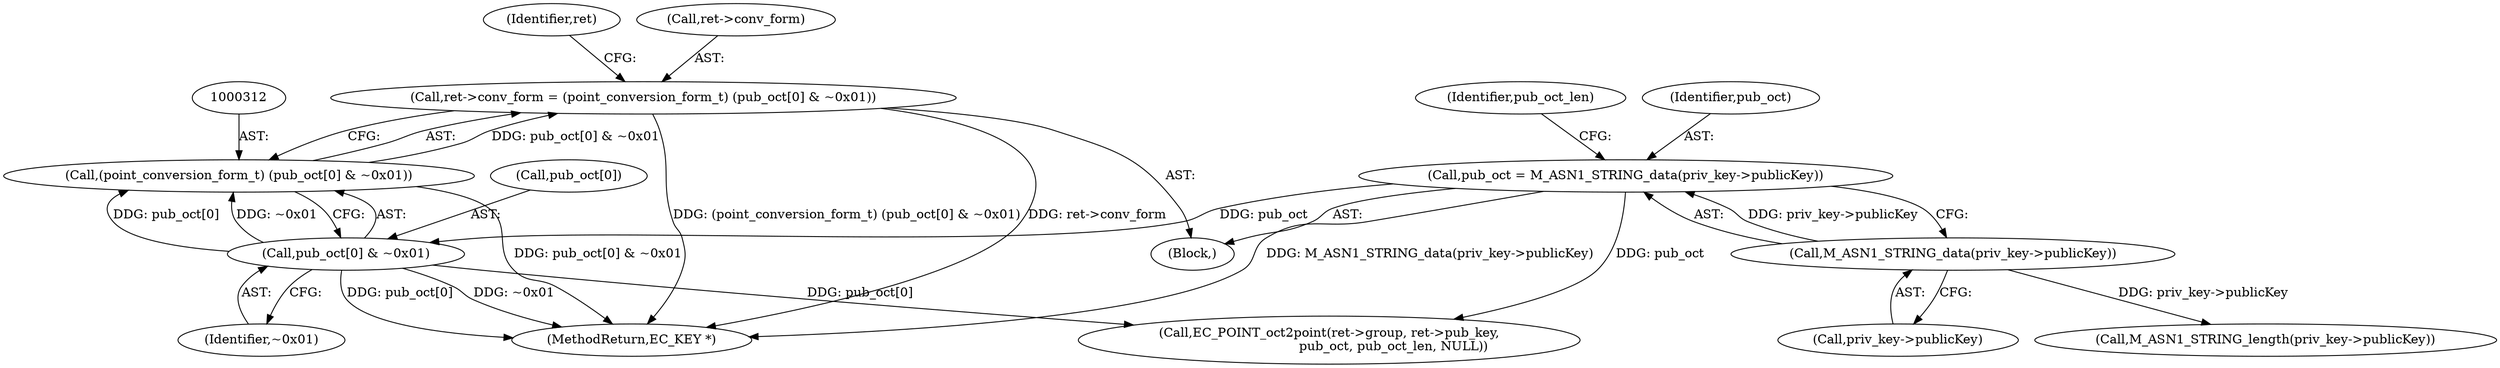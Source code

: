 digraph "0_openssl_1b4a8df38fc9ab3c089ca5765075ee53ec5bd66a@pointer" {
"1000307" [label="(Call,ret->conv_form = (point_conversion_form_t) (pub_oct[0] & ~0x01))"];
"1000311" [label="(Call,(point_conversion_form_t) (pub_oct[0] & ~0x01))"];
"1000313" [label="(Call,pub_oct[0] & ~0x01)"];
"1000295" [label="(Call,pub_oct = M_ASN1_STRING_data(priv_key->publicKey))"];
"1000297" [label="(Call,M_ASN1_STRING_data(priv_key->publicKey))"];
"1000296" [label="(Identifier,pub_oct)"];
"1000317" [label="(Identifier,~0x01)"];
"1000352" [label="(MethodReturn,EC_KEY *)"];
"1000320" [label="(Call,EC_POINT_oct2point(ret->group, ret->pub_key,\n                                pub_oct, pub_oct_len, NULL))"];
"1000302" [label="(Identifier,pub_oct_len)"];
"1000297" [label="(Call,M_ASN1_STRING_data(priv_key->publicKey))"];
"1000322" [label="(Identifier,ret)"];
"1000298" [label="(Call,priv_key->publicKey)"];
"1000265" [label="(Block,)"];
"1000307" [label="(Call,ret->conv_form = (point_conversion_form_t) (pub_oct[0] & ~0x01))"];
"1000295" [label="(Call,pub_oct = M_ASN1_STRING_data(priv_key->publicKey))"];
"1000314" [label="(Call,pub_oct[0])"];
"1000313" [label="(Call,pub_oct[0] & ~0x01)"];
"1000311" [label="(Call,(point_conversion_form_t) (pub_oct[0] & ~0x01))"];
"1000303" [label="(Call,M_ASN1_STRING_length(priv_key->publicKey))"];
"1000308" [label="(Call,ret->conv_form)"];
"1000307" -> "1000265"  [label="AST: "];
"1000307" -> "1000311"  [label="CFG: "];
"1000308" -> "1000307"  [label="AST: "];
"1000311" -> "1000307"  [label="AST: "];
"1000322" -> "1000307"  [label="CFG: "];
"1000307" -> "1000352"  [label="DDG: (point_conversion_form_t) (pub_oct[0] & ~0x01)"];
"1000307" -> "1000352"  [label="DDG: ret->conv_form"];
"1000311" -> "1000307"  [label="DDG: pub_oct[0] & ~0x01"];
"1000311" -> "1000313"  [label="CFG: "];
"1000312" -> "1000311"  [label="AST: "];
"1000313" -> "1000311"  [label="AST: "];
"1000311" -> "1000352"  [label="DDG: pub_oct[0] & ~0x01"];
"1000313" -> "1000311"  [label="DDG: pub_oct[0]"];
"1000313" -> "1000311"  [label="DDG: ~0x01"];
"1000313" -> "1000317"  [label="CFG: "];
"1000314" -> "1000313"  [label="AST: "];
"1000317" -> "1000313"  [label="AST: "];
"1000313" -> "1000352"  [label="DDG: pub_oct[0]"];
"1000313" -> "1000352"  [label="DDG: ~0x01"];
"1000295" -> "1000313"  [label="DDG: pub_oct"];
"1000313" -> "1000320"  [label="DDG: pub_oct[0]"];
"1000295" -> "1000265"  [label="AST: "];
"1000295" -> "1000297"  [label="CFG: "];
"1000296" -> "1000295"  [label="AST: "];
"1000297" -> "1000295"  [label="AST: "];
"1000302" -> "1000295"  [label="CFG: "];
"1000295" -> "1000352"  [label="DDG: M_ASN1_STRING_data(priv_key->publicKey)"];
"1000297" -> "1000295"  [label="DDG: priv_key->publicKey"];
"1000295" -> "1000320"  [label="DDG: pub_oct"];
"1000297" -> "1000298"  [label="CFG: "];
"1000298" -> "1000297"  [label="AST: "];
"1000297" -> "1000303"  [label="DDG: priv_key->publicKey"];
}
